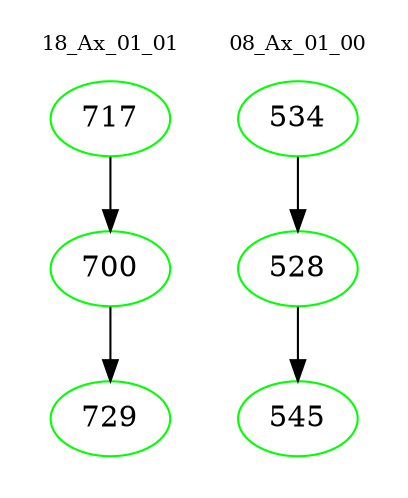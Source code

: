 digraph{
subgraph cluster_0 {
color = white
label = "18_Ax_01_01";
fontsize=10;
T0_717 [label="717", color="green"]
T0_717 -> T0_700 [color="black"]
T0_700 [label="700", color="green"]
T0_700 -> T0_729 [color="black"]
T0_729 [label="729", color="green"]
}
subgraph cluster_1 {
color = white
label = "08_Ax_01_00";
fontsize=10;
T1_534 [label="534", color="green"]
T1_534 -> T1_528 [color="black"]
T1_528 [label="528", color="green"]
T1_528 -> T1_545 [color="black"]
T1_545 [label="545", color="green"]
}
}
